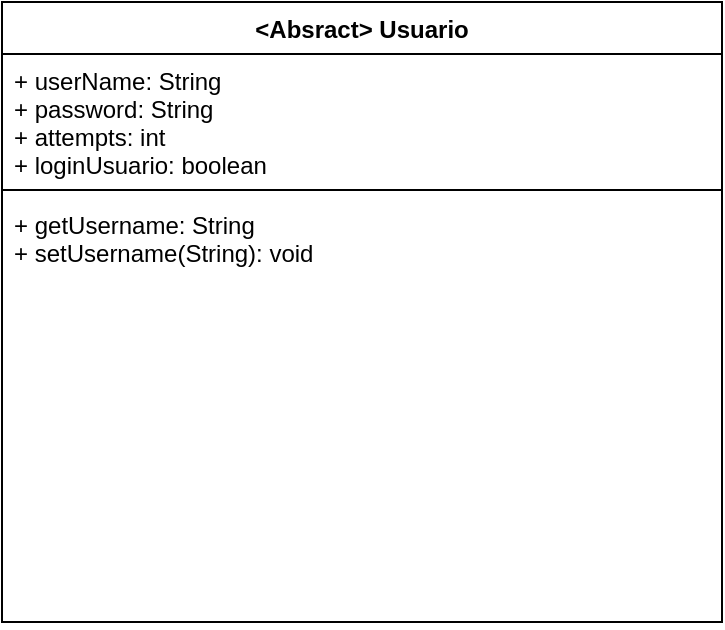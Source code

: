 <mxfile version="13.10.0" type="device"><diagram id="6liFiEFmBE-NNJ8s9EJ6" name="Page-1"><mxGraphModel dx="1381" dy="774" grid="1" gridSize="10" guides="1" tooltips="1" connect="1" arrows="1" fold="1" page="1" pageScale="1" pageWidth="850" pageHeight="1100" math="0" shadow="0"><root><mxCell id="0"/><mxCell id="1" parent="0"/><mxCell id="6Mg6JvTrkwLHcFYMAmfV-1" value="&lt;Absract&gt; Usuario" style="swimlane;fontStyle=1;align=center;verticalAlign=top;childLayout=stackLayout;horizontal=1;startSize=26;horizontalStack=0;resizeParent=1;resizeParentMax=0;resizeLast=0;collapsible=1;marginBottom=0;" vertex="1" parent="1"><mxGeometry x="200" y="40" width="360" height="310" as="geometry"/></mxCell><mxCell id="6Mg6JvTrkwLHcFYMAmfV-2" value="+ userName: String&#10;+ password: String&#10;+ attempts: int&#10;+ loginUsuario: boolean" style="text;strokeColor=none;fillColor=none;align=left;verticalAlign=top;spacingLeft=4;spacingRight=4;overflow=hidden;rotatable=0;points=[[0,0.5],[1,0.5]];portConstraint=eastwest;" vertex="1" parent="6Mg6JvTrkwLHcFYMAmfV-1"><mxGeometry y="26" width="360" height="64" as="geometry"/></mxCell><mxCell id="6Mg6JvTrkwLHcFYMAmfV-3" value="" style="line;strokeWidth=1;fillColor=none;align=left;verticalAlign=middle;spacingTop=-1;spacingLeft=3;spacingRight=3;rotatable=0;labelPosition=right;points=[];portConstraint=eastwest;" vertex="1" parent="6Mg6JvTrkwLHcFYMAmfV-1"><mxGeometry y="90" width="360" height="8" as="geometry"/></mxCell><mxCell id="6Mg6JvTrkwLHcFYMAmfV-4" value="+ getUsername: String&#10;+ setUsername(String): void&#10;" style="text;strokeColor=none;fillColor=none;align=left;verticalAlign=top;spacingLeft=4;spacingRight=4;overflow=hidden;rotatable=0;points=[[0,0.5],[1,0.5]];portConstraint=eastwest;" vertex="1" parent="6Mg6JvTrkwLHcFYMAmfV-1"><mxGeometry y="98" width="360" height="212" as="geometry"/></mxCell></root></mxGraphModel></diagram></mxfile>